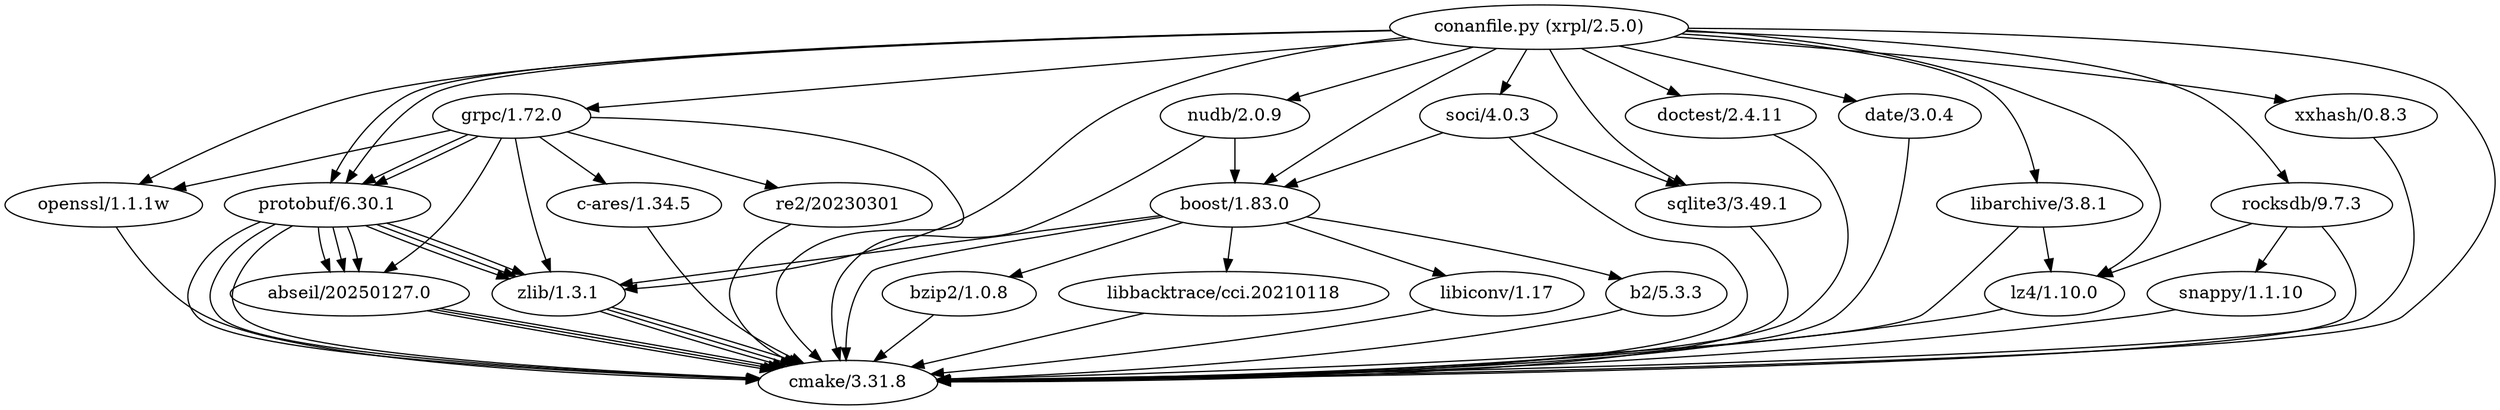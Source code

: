 digraph {
        "conanfile.py (xrpl/2.5.0)" -> "grpc/1.72.0"
        "conanfile.py (xrpl/2.5.0)" -> "libarchive/3.8.1"
        "conanfile.py (xrpl/2.5.0)" -> "nudb/2.0.9"
        "conanfile.py (xrpl/2.5.0)" -> "openssl/1.1.1w"
        "conanfile.py (xrpl/2.5.0)" -> "soci/4.0.3"
        "conanfile.py (xrpl/2.5.0)" -> "doctest/2.4.11"
        "conanfile.py (xrpl/2.5.0)" -> "protobuf/6.30.1"
        "conanfile.py (xrpl/2.5.0)" -> "boost/1.83.0"
        "conanfile.py (xrpl/2.5.0)" -> "date/3.0.4"
        "conanfile.py (xrpl/2.5.0)" -> "protobuf/6.30.1"
        "conanfile.py (xrpl/2.5.0)" -> "zlib/1.3.1"
        "conanfile.py (xrpl/2.5.0)" -> "sqlite3/3.49.1"
        "conanfile.py (xrpl/2.5.0)" -> "rocksdb/9.7.3"
        "conanfile.py (xrpl/2.5.0)" -> "lz4/1.10.0"
        "conanfile.py (xrpl/2.5.0)" -> "xxhash/0.8.3"
        "conanfile.py (xrpl/2.5.0)" -> "cmake/3.31.8"
        "grpc/1.72.0" -> "protobuf/6.30.1"
        "grpc/1.72.0" -> "abseil/20250127.0"
        "grpc/1.72.0" -> "c-ares/1.34.5"
        "grpc/1.72.0" -> "openssl/1.1.1w"
        "grpc/1.72.0" -> "re2/20230301"
        "grpc/1.72.0" -> "zlib/1.3.1"
        "grpc/1.72.0" -> "cmake/3.31.8"
        "grpc/1.72.0" -> "protobuf/6.30.1"
        "protobuf/6.30.1" -> "zlib/1.3.1"
        "protobuf/6.30.1" -> "abseil/20250127.0"
        "protobuf/6.30.1" -> "cmake/3.31.8"
        "zlib/1.3.1" -> "cmake/3.31.8"
        "abseil/20250127.0" -> "cmake/3.31.8"
        "c-ares/1.34.5" -> "cmake/3.31.8"
        "openssl/1.1.1w" -> "cmake/3.31.8"
        "re2/20230301" -> "cmake/3.31.8"
        "protobuf/6.30.1" -> "zlib/1.3.1"
        "protobuf/6.30.1" -> "abseil/20250127.0"
        "protobuf/6.30.1" -> "cmake/3.31.8"
        "zlib/1.3.1" -> "cmake/3.31.8"
        "abseil/20250127.0" -> "cmake/3.31.8"
        "libarchive/3.8.1" -> "lz4/1.10.0"
        "libarchive/3.8.1" -> "cmake/3.31.8"
        "lz4/1.10.0" -> "cmake/3.31.8"
        "nudb/2.0.9" -> "boost/1.83.0"
        "nudb/2.0.9" -> "cmake/3.31.8"
        "boost/1.83.0" -> "zlib/1.3.1"
        "boost/1.83.0" -> "bzip2/1.0.8"
        "boost/1.83.0" -> "libbacktrace/cci.20210118"
        "boost/1.83.0" -> "libiconv/1.17"
        "boost/1.83.0" -> "b2/5.3.3"
        "boost/1.83.0" -> "cmake/3.31.8"
        "bzip2/1.0.8" -> "cmake/3.31.8"
        "libbacktrace/cci.20210118" -> "cmake/3.31.8"
        "libiconv/1.17" -> "cmake/3.31.8"
        "b2/5.3.3" -> "cmake/3.31.8"
        "soci/4.0.3" -> "sqlite3/3.49.1"
        "soci/4.0.3" -> "boost/1.83.0"
        "soci/4.0.3" -> "cmake/3.31.8"
        "sqlite3/3.49.1" -> "cmake/3.31.8"
        "doctest/2.4.11" -> "cmake/3.31.8"
        "protobuf/6.30.1" -> "zlib/1.3.1"
        "protobuf/6.30.1" -> "abseil/20250127.0"
        "protobuf/6.30.1" -> "cmake/3.31.8"
        "zlib/1.3.1" -> "cmake/3.31.8"
        "abseil/20250127.0" -> "cmake/3.31.8"
        "date/3.0.4" -> "cmake/3.31.8"
        "rocksdb/9.7.3" -> "snappy/1.1.10"
        "rocksdb/9.7.3" -> "lz4/1.10.0"
        "rocksdb/9.7.3" -> "cmake/3.31.8"
        "snappy/1.1.10" -> "cmake/3.31.8"
        "xxhash/0.8.3" -> "cmake/3.31.8"
}

